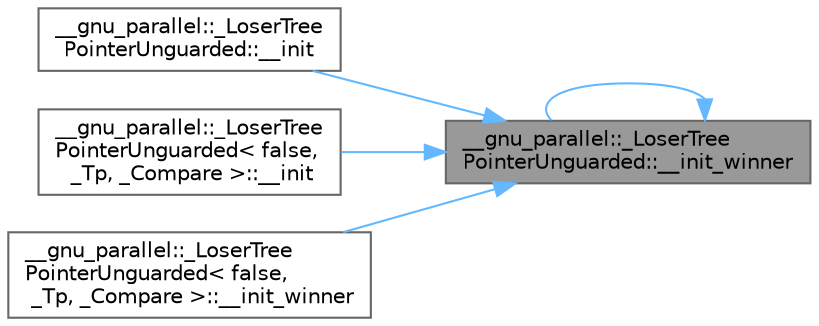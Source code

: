 digraph "__gnu_parallel::_LoserTreePointerUnguarded::__init_winner"
{
 // LATEX_PDF_SIZE
  bgcolor="transparent";
  edge [fontname=Helvetica,fontsize=10,labelfontname=Helvetica,labelfontsize=10];
  node [fontname=Helvetica,fontsize=10,shape=box,height=0.2,width=0.4];
  rankdir="RL";
  Node1 [id="Node000001",label="__gnu_parallel::_LoserTree\lPointerUnguarded::__init_winner",height=0.2,width=0.4,color="gray40", fillcolor="grey60", style="filled", fontcolor="black",tooltip=" "];
  Node1 -> Node2 [id="edge5_Node000001_Node000002",dir="back",color="steelblue1",style="solid",tooltip=" "];
  Node2 [id="Node000002",label="__gnu_parallel::_LoserTree\lPointerUnguarded::__init",height=0.2,width=0.4,color="grey40", fillcolor="white", style="filled",URL="$class____gnu__parallel_1_1___loser_tree_pointer_unguarded.html#acc21951aaf8d145c3e4a843a90de32e5",tooltip=" "];
  Node1 -> Node3 [id="edge6_Node000001_Node000003",dir="back",color="steelblue1",style="solid",tooltip=" "];
  Node3 [id="Node000003",label="__gnu_parallel::_LoserTree\lPointerUnguarded\< false,\l _Tp, _Compare \>::__init",height=0.2,width=0.4,color="grey40", fillcolor="white", style="filled",URL="$class____gnu__parallel_1_1___loser_tree_pointer_unguarded_3_01false_00_01___tp_00_01___compare_01_4.html#a29b1a23dd57c8e79165b7a01c3420890",tooltip=" "];
  Node1 -> Node1 [id="edge7_Node000001_Node000001",dir="back",color="steelblue1",style="solid",tooltip=" "];
  Node1 -> Node4 [id="edge8_Node000001_Node000004",dir="back",color="steelblue1",style="solid",tooltip=" "];
  Node4 [id="Node000004",label="__gnu_parallel::_LoserTree\lPointerUnguarded\< false,\l _Tp, _Compare \>::__init_winner",height=0.2,width=0.4,color="grey40", fillcolor="white", style="filled",URL="$class____gnu__parallel_1_1___loser_tree_pointer_unguarded_3_01false_00_01___tp_00_01___compare_01_4.html#aef4cbfc8b9ec083c0925f4ed8c82ac6e",tooltip=" "];
}
